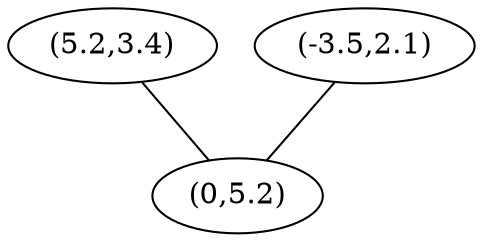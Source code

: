 graph G {
  A [label = "(5.2,3.4)"];
  infrontofHP114 [label = "(-3.5,2.1)"];
  C [label = "(0,5.2)"];

  A -- C;
  infrontofHP114 -- C;
}


